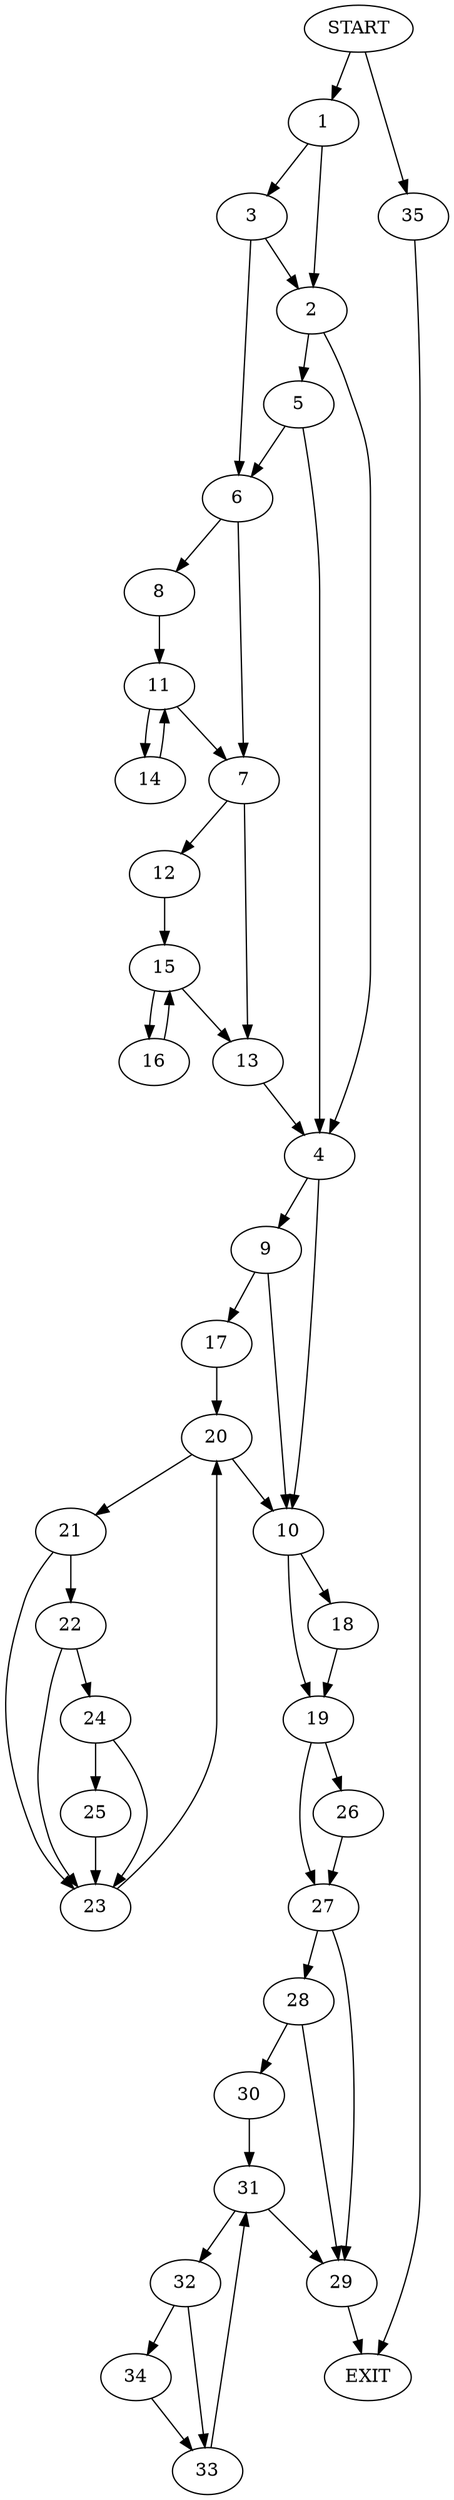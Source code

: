 digraph {
0 [label="START"]
36 [label="EXIT"]
0 -> 1
1 -> 2
1 -> 3
2 -> 4
2 -> 5
3 -> 2
3 -> 6
6 -> 7
6 -> 8
4 -> 9
4 -> 10
5 -> 4
5 -> 6
8 -> 11
7 -> 12
7 -> 13
11 -> 7
11 -> 14
14 -> 11
13 -> 4
12 -> 15
15 -> 13
15 -> 16
16 -> 15
9 -> 17
9 -> 10
10 -> 18
10 -> 19
17 -> 20
20 -> 10
20 -> 21
21 -> 22
21 -> 23
23 -> 20
22 -> 23
22 -> 24
24 -> 23
24 -> 25
25 -> 23
18 -> 19
19 -> 26
19 -> 27
27 -> 28
27 -> 29
26 -> 27
29 -> 36
28 -> 29
28 -> 30
30 -> 31
31 -> 29
31 -> 32
32 -> 33
32 -> 34
34 -> 33
33 -> 31
0 -> 35
35 -> 36
}
